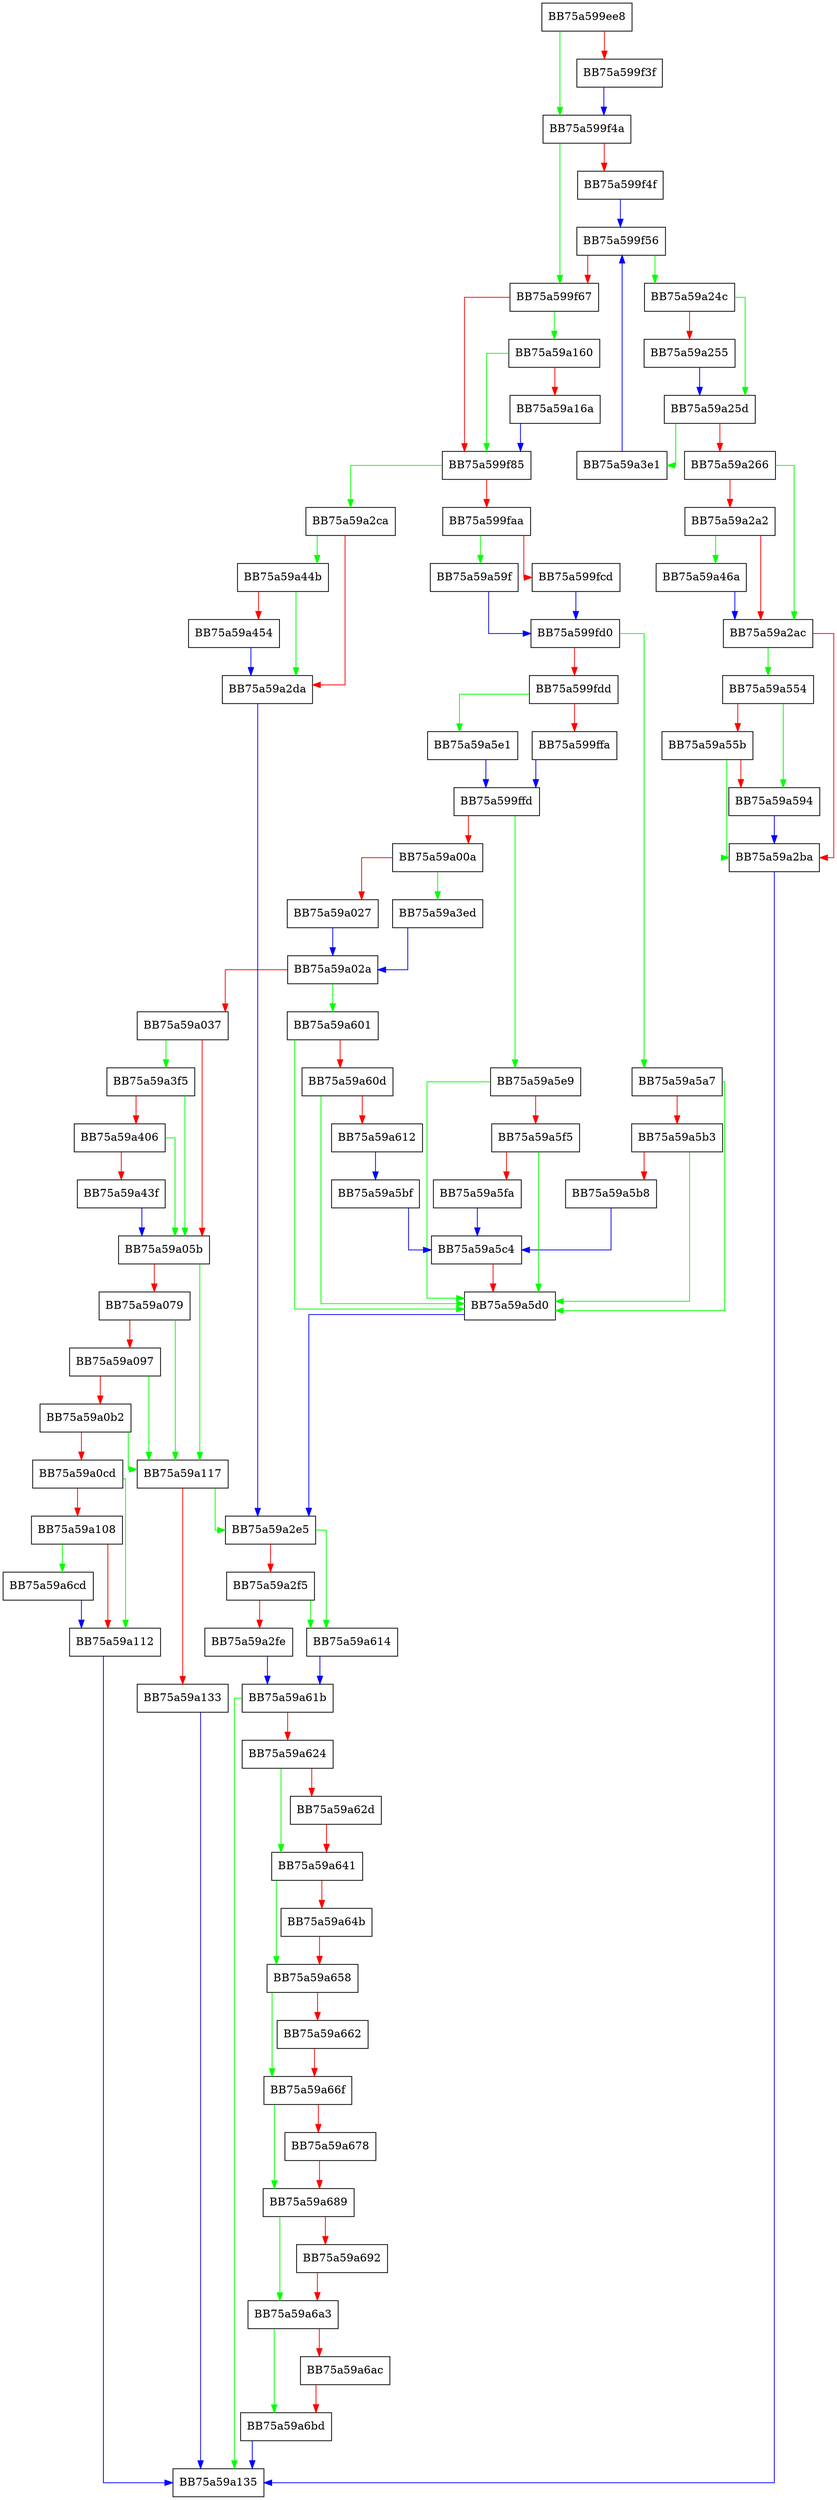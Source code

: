 digraph CreateUberContext {
  node [shape="box"];
  graph [splines=ortho];
  BB75a599ee8 -> BB75a599f4a [color="green"];
  BB75a599ee8 -> BB75a599f3f [color="red"];
  BB75a599f3f -> BB75a599f4a [color="blue"];
  BB75a599f4a -> BB75a599f67 [color="green"];
  BB75a599f4a -> BB75a599f4f [color="red"];
  BB75a599f4f -> BB75a599f56 [color="blue"];
  BB75a599f56 -> BB75a59a24c [color="green"];
  BB75a599f56 -> BB75a599f67 [color="red"];
  BB75a599f67 -> BB75a59a160 [color="green"];
  BB75a599f67 -> BB75a599f85 [color="red"];
  BB75a599f85 -> BB75a59a2ca [color="green"];
  BB75a599f85 -> BB75a599faa [color="red"];
  BB75a599faa -> BB75a59a59f [color="green"];
  BB75a599faa -> BB75a599fcd [color="red"];
  BB75a599fcd -> BB75a599fd0 [color="blue"];
  BB75a599fd0 -> BB75a59a5a7 [color="green"];
  BB75a599fd0 -> BB75a599fdd [color="red"];
  BB75a599fdd -> BB75a59a5e1 [color="green"];
  BB75a599fdd -> BB75a599ffa [color="red"];
  BB75a599ffa -> BB75a599ffd [color="blue"];
  BB75a599ffd -> BB75a59a5e9 [color="green"];
  BB75a599ffd -> BB75a59a00a [color="red"];
  BB75a59a00a -> BB75a59a3ed [color="green"];
  BB75a59a00a -> BB75a59a027 [color="red"];
  BB75a59a027 -> BB75a59a02a [color="blue"];
  BB75a59a02a -> BB75a59a601 [color="green"];
  BB75a59a02a -> BB75a59a037 [color="red"];
  BB75a59a037 -> BB75a59a3f5 [color="green"];
  BB75a59a037 -> BB75a59a05b [color="red"];
  BB75a59a05b -> BB75a59a117 [color="green"];
  BB75a59a05b -> BB75a59a079 [color="red"];
  BB75a59a079 -> BB75a59a117 [color="green"];
  BB75a59a079 -> BB75a59a097 [color="red"];
  BB75a59a097 -> BB75a59a117 [color="green"];
  BB75a59a097 -> BB75a59a0b2 [color="red"];
  BB75a59a0b2 -> BB75a59a117 [color="green"];
  BB75a59a0b2 -> BB75a59a0cd [color="red"];
  BB75a59a0cd -> BB75a59a112 [color="green"];
  BB75a59a0cd -> BB75a59a108 [color="red"];
  BB75a59a108 -> BB75a59a6cd [color="green"];
  BB75a59a108 -> BB75a59a112 [color="red"];
  BB75a59a112 -> BB75a59a135 [color="blue"];
  BB75a59a117 -> BB75a59a2e5 [color="green"];
  BB75a59a117 -> BB75a59a133 [color="red"];
  BB75a59a133 -> BB75a59a135 [color="blue"];
  BB75a59a160 -> BB75a599f85 [color="green"];
  BB75a59a160 -> BB75a59a16a [color="red"];
  BB75a59a16a -> BB75a599f85 [color="blue"];
  BB75a59a24c -> BB75a59a25d [color="green"];
  BB75a59a24c -> BB75a59a255 [color="red"];
  BB75a59a255 -> BB75a59a25d [color="blue"];
  BB75a59a25d -> BB75a59a3e1 [color="green"];
  BB75a59a25d -> BB75a59a266 [color="red"];
  BB75a59a266 -> BB75a59a2ac [color="green"];
  BB75a59a266 -> BB75a59a2a2 [color="red"];
  BB75a59a2a2 -> BB75a59a46a [color="green"];
  BB75a59a2a2 -> BB75a59a2ac [color="red"];
  BB75a59a2ac -> BB75a59a554 [color="green"];
  BB75a59a2ac -> BB75a59a2ba [color="red"];
  BB75a59a2ba -> BB75a59a135 [color="blue"];
  BB75a59a2ca -> BB75a59a44b [color="green"];
  BB75a59a2ca -> BB75a59a2da [color="red"];
  BB75a59a2da -> BB75a59a2e5 [color="blue"];
  BB75a59a2e5 -> BB75a59a614 [color="green"];
  BB75a59a2e5 -> BB75a59a2f5 [color="red"];
  BB75a59a2f5 -> BB75a59a614 [color="green"];
  BB75a59a2f5 -> BB75a59a2fe [color="red"];
  BB75a59a2fe -> BB75a59a61b [color="blue"];
  BB75a59a3e1 -> BB75a599f56 [color="blue"];
  BB75a59a3ed -> BB75a59a02a [color="blue"];
  BB75a59a3f5 -> BB75a59a05b [color="green"];
  BB75a59a3f5 -> BB75a59a406 [color="red"];
  BB75a59a406 -> BB75a59a05b [color="green"];
  BB75a59a406 -> BB75a59a43f [color="red"];
  BB75a59a43f -> BB75a59a05b [color="blue"];
  BB75a59a44b -> BB75a59a2da [color="green"];
  BB75a59a44b -> BB75a59a454 [color="red"];
  BB75a59a454 -> BB75a59a2da [color="blue"];
  BB75a59a46a -> BB75a59a2ac [color="blue"];
  BB75a59a554 -> BB75a59a594 [color="green"];
  BB75a59a554 -> BB75a59a55b [color="red"];
  BB75a59a55b -> BB75a59a2ba [color="green"];
  BB75a59a55b -> BB75a59a594 [color="red"];
  BB75a59a594 -> BB75a59a2ba [color="blue"];
  BB75a59a59f -> BB75a599fd0 [color="blue"];
  BB75a59a5a7 -> BB75a59a5d0 [color="green"];
  BB75a59a5a7 -> BB75a59a5b3 [color="red"];
  BB75a59a5b3 -> BB75a59a5d0 [color="green"];
  BB75a59a5b3 -> BB75a59a5b8 [color="red"];
  BB75a59a5b8 -> BB75a59a5c4 [color="blue"];
  BB75a59a5bf -> BB75a59a5c4 [color="blue"];
  BB75a59a5c4 -> BB75a59a5d0 [color="red"];
  BB75a59a5d0 -> BB75a59a2e5 [color="blue"];
  BB75a59a5e1 -> BB75a599ffd [color="blue"];
  BB75a59a5e9 -> BB75a59a5d0 [color="green"];
  BB75a59a5e9 -> BB75a59a5f5 [color="red"];
  BB75a59a5f5 -> BB75a59a5d0 [color="green"];
  BB75a59a5f5 -> BB75a59a5fa [color="red"];
  BB75a59a5fa -> BB75a59a5c4 [color="blue"];
  BB75a59a601 -> BB75a59a5d0 [color="green"];
  BB75a59a601 -> BB75a59a60d [color="red"];
  BB75a59a60d -> BB75a59a5d0 [color="green"];
  BB75a59a60d -> BB75a59a612 [color="red"];
  BB75a59a612 -> BB75a59a5bf [color="blue"];
  BB75a59a614 -> BB75a59a61b [color="blue"];
  BB75a59a61b -> BB75a59a135 [color="green"];
  BB75a59a61b -> BB75a59a624 [color="red"];
  BB75a59a624 -> BB75a59a641 [color="green"];
  BB75a59a624 -> BB75a59a62d [color="red"];
  BB75a59a62d -> BB75a59a641 [color="red"];
  BB75a59a641 -> BB75a59a658 [color="green"];
  BB75a59a641 -> BB75a59a64b [color="red"];
  BB75a59a64b -> BB75a59a658 [color="red"];
  BB75a59a658 -> BB75a59a66f [color="green"];
  BB75a59a658 -> BB75a59a662 [color="red"];
  BB75a59a662 -> BB75a59a66f [color="red"];
  BB75a59a66f -> BB75a59a689 [color="green"];
  BB75a59a66f -> BB75a59a678 [color="red"];
  BB75a59a678 -> BB75a59a689 [color="red"];
  BB75a59a689 -> BB75a59a6a3 [color="green"];
  BB75a59a689 -> BB75a59a692 [color="red"];
  BB75a59a692 -> BB75a59a6a3 [color="red"];
  BB75a59a6a3 -> BB75a59a6bd [color="green"];
  BB75a59a6a3 -> BB75a59a6ac [color="red"];
  BB75a59a6ac -> BB75a59a6bd [color="red"];
  BB75a59a6bd -> BB75a59a135 [color="blue"];
  BB75a59a6cd -> BB75a59a112 [color="blue"];
}